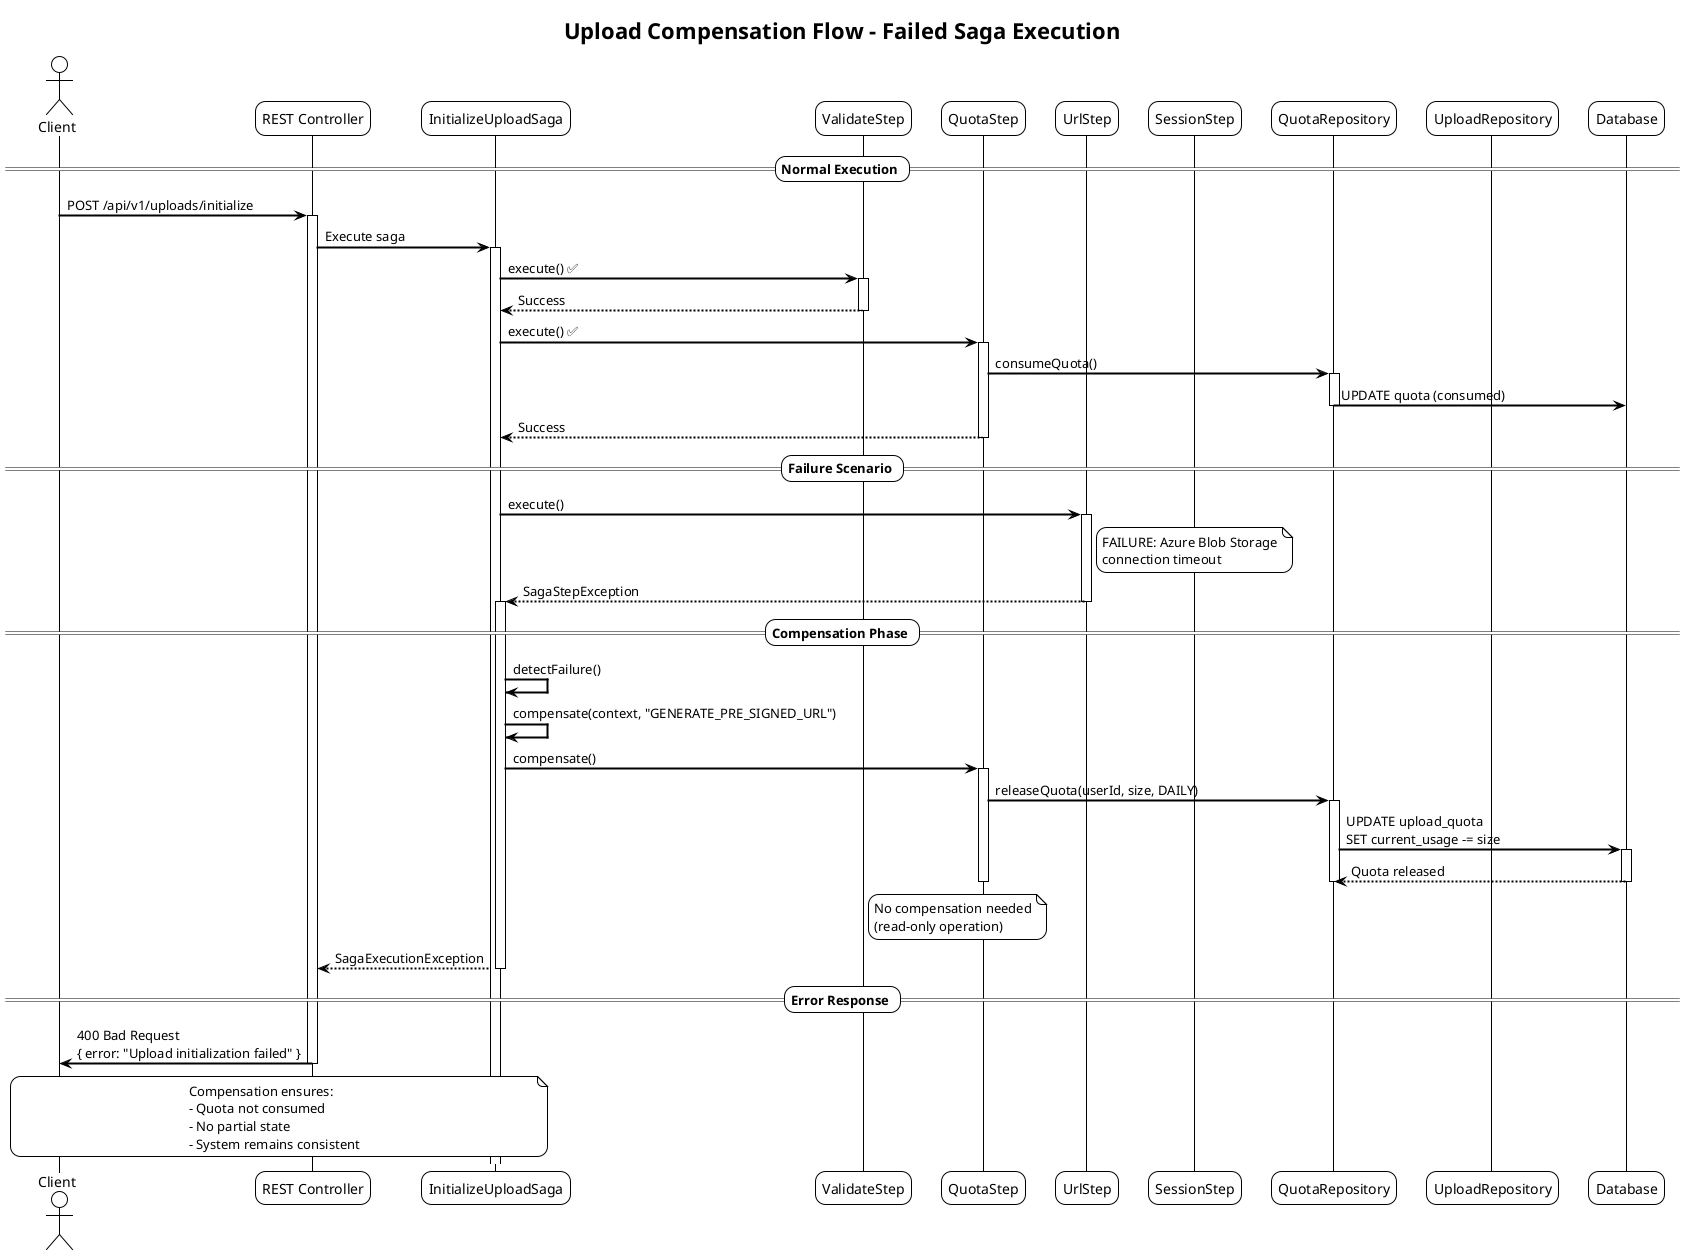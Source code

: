 @startuml UploadCompensationFlow
!theme plain
skinparam backgroundColor #FFFFFF
skinparam sequenceArrowThickness 2
skinparam roundcorner 20

title Upload Compensation Flow - Failed Saga Execution

actor Client
participant "REST Controller" as Controller
participant "InitializeUploadSaga" as Saga
participant "ValidateStep" as Step1
participant "QuotaStep" as Step2
participant "UrlStep" as Step3
participant "SessionStep" as Step4
participant "QuotaRepository" as QuotaRepo
participant "UploadRepository" as UploadRepo
participant "Database" as DB

== Normal Execution ==

Client -> Controller: POST /api/v1/uploads/initialize
activate Controller
Controller -> Saga: Execute saga
activate Saga

Saga -> Step1: execute() ✅
activate Step1
Step1 --> Saga: Success
deactivate Step1

Saga -> Step2: execute() ✅
activate Step2
Step2 -> QuotaRepo: consumeQuota()
activate QuotaRepo
QuotaRepo -> DB: UPDATE quota (consumed)
deactivate QuotaRepo
Step2 --> Saga: Success
deactivate Step2

== Failure Scenario ==

Saga -> Step3: execute()
activate Step3

note right of Step3: FAILURE: Azure Blob Storage\nconnection timeout

Step3 --> Saga: SagaStepException
deactivate Step3

== Compensation Phase ==

activate Saga

Saga -> Saga: detectFailure()
Saga -> Saga: compensate(context, "GENERATE_PRE_SIGNED_URL")

Saga -> Step2: compensate()
activate Step2

Step2 -> QuotaRepo: releaseQuota(userId, size, DAILY)
activate QuotaRepo
QuotaRepo -> DB: UPDATE upload_quota\nSET current_usage -= size
activate DB
DB --> QuotaRepo: Quota released
deactivate DB
deactivate QuotaRepo
deactivate Step2

note right of Step1: No compensation needed\n(read-only operation)

Saga --> Controller: SagaExecutionException
deactivate Saga

== Error Response ==

Controller -> Client: 400 Bad Request\n{ error: "Upload initialization failed" }
deactivate Controller

note over Client,Saga: Compensation ensures:\n- Quota not consumed\n- No partial state\n- System remains consistent

@enduml

